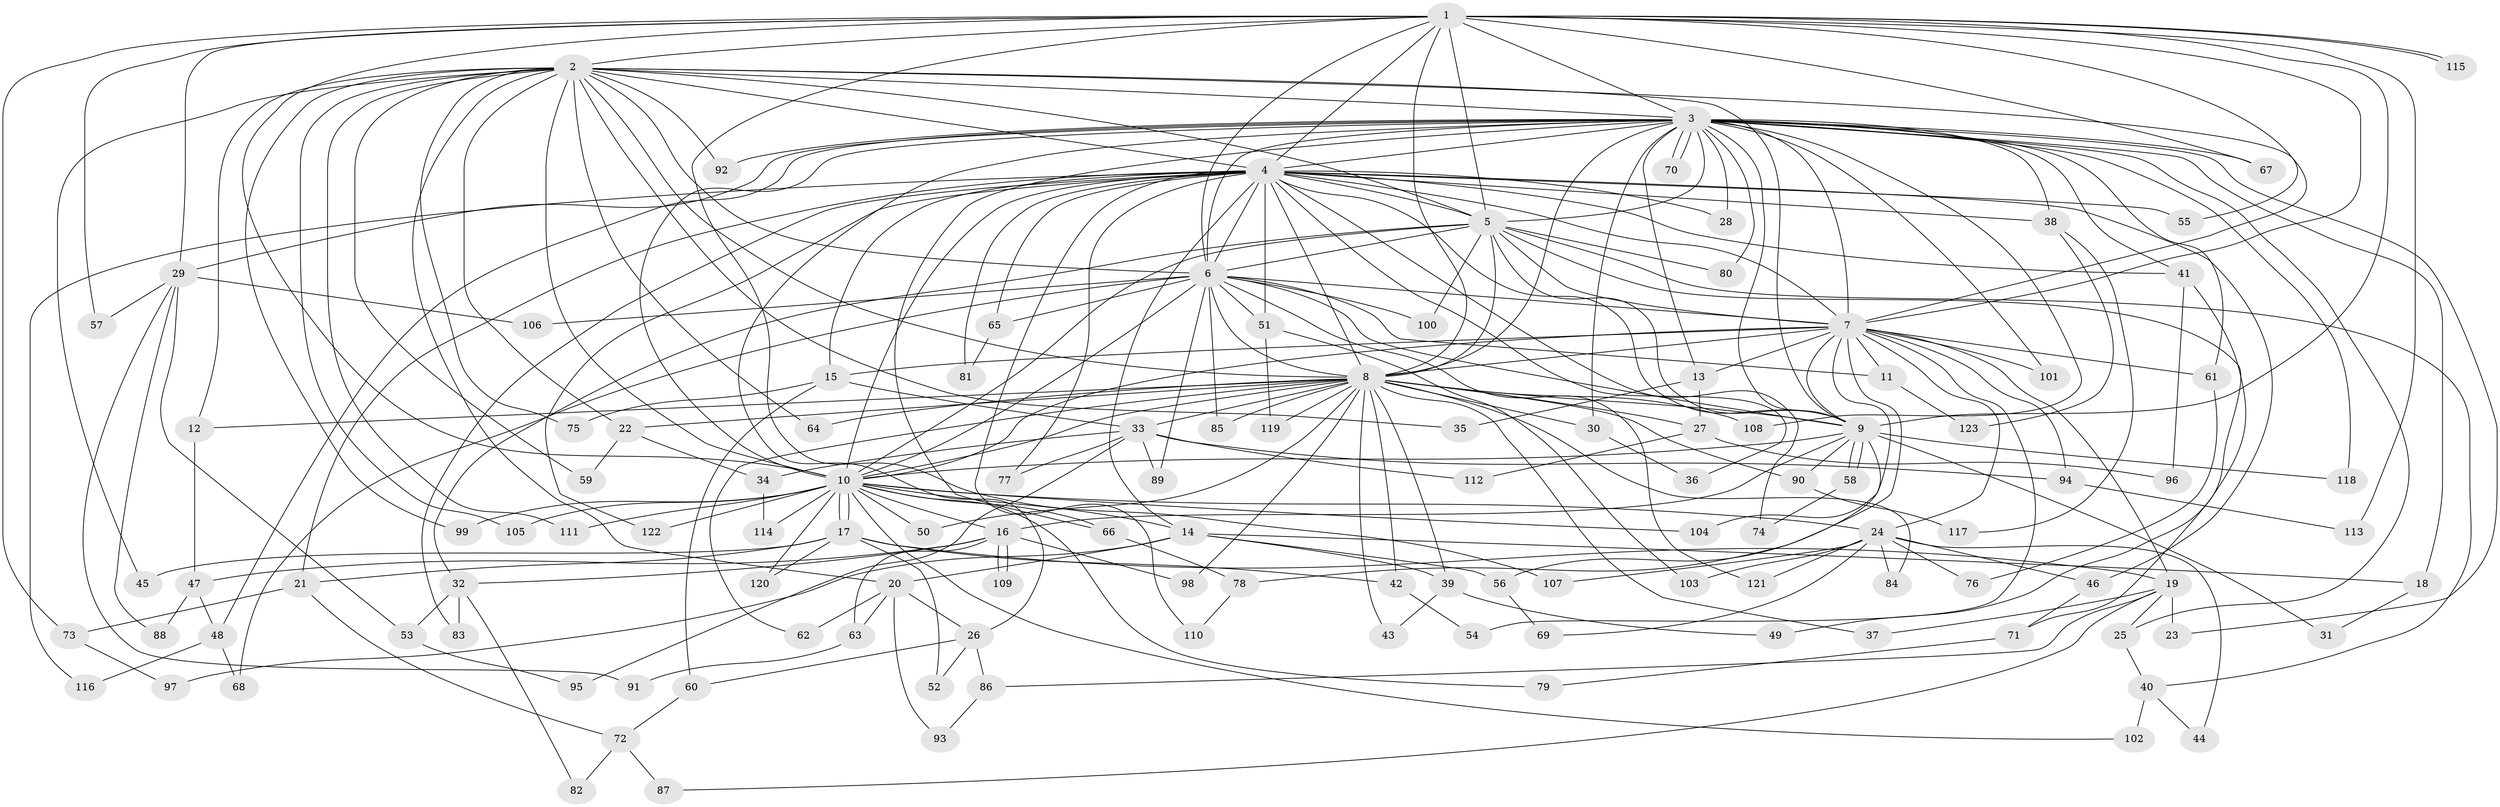 // Generated by graph-tools (version 1.1) at 2025/34/03/09/25 02:34:41]
// undirected, 123 vertices, 271 edges
graph export_dot {
graph [start="1"]
  node [color=gray90,style=filled];
  1;
  2;
  3;
  4;
  5;
  6;
  7;
  8;
  9;
  10;
  11;
  12;
  13;
  14;
  15;
  16;
  17;
  18;
  19;
  20;
  21;
  22;
  23;
  24;
  25;
  26;
  27;
  28;
  29;
  30;
  31;
  32;
  33;
  34;
  35;
  36;
  37;
  38;
  39;
  40;
  41;
  42;
  43;
  44;
  45;
  46;
  47;
  48;
  49;
  50;
  51;
  52;
  53;
  54;
  55;
  56;
  57;
  58;
  59;
  60;
  61;
  62;
  63;
  64;
  65;
  66;
  67;
  68;
  69;
  70;
  71;
  72;
  73;
  74;
  75;
  76;
  77;
  78;
  79;
  80;
  81;
  82;
  83;
  84;
  85;
  86;
  87;
  88;
  89;
  90;
  91;
  92;
  93;
  94;
  95;
  96;
  97;
  98;
  99;
  100;
  101;
  102;
  103;
  104;
  105;
  106;
  107;
  108;
  109;
  110;
  111;
  112;
  113;
  114;
  115;
  116;
  117;
  118;
  119;
  120;
  121;
  122;
  123;
  1 -- 2;
  1 -- 3;
  1 -- 4;
  1 -- 5;
  1 -- 6;
  1 -- 7;
  1 -- 8;
  1 -- 9;
  1 -- 10;
  1 -- 29;
  1 -- 55;
  1 -- 57;
  1 -- 67;
  1 -- 73;
  1 -- 107;
  1 -- 113;
  1 -- 115;
  1 -- 115;
  2 -- 3;
  2 -- 4;
  2 -- 5;
  2 -- 6;
  2 -- 7;
  2 -- 8;
  2 -- 9;
  2 -- 10;
  2 -- 12;
  2 -- 20;
  2 -- 22;
  2 -- 35;
  2 -- 45;
  2 -- 59;
  2 -- 64;
  2 -- 75;
  2 -- 92;
  2 -- 99;
  2 -- 105;
  2 -- 111;
  3 -- 4;
  3 -- 5;
  3 -- 6;
  3 -- 7;
  3 -- 8;
  3 -- 9;
  3 -- 10;
  3 -- 13;
  3 -- 18;
  3 -- 23;
  3 -- 25;
  3 -- 26;
  3 -- 28;
  3 -- 29;
  3 -- 30;
  3 -- 38;
  3 -- 41;
  3 -- 48;
  3 -- 61;
  3 -- 66;
  3 -- 67;
  3 -- 70;
  3 -- 70;
  3 -- 80;
  3 -- 92;
  3 -- 101;
  3 -- 108;
  3 -- 118;
  4 -- 5;
  4 -- 6;
  4 -- 7;
  4 -- 8;
  4 -- 9;
  4 -- 10;
  4 -- 14;
  4 -- 15;
  4 -- 21;
  4 -- 28;
  4 -- 36;
  4 -- 38;
  4 -- 41;
  4 -- 46;
  4 -- 51;
  4 -- 55;
  4 -- 65;
  4 -- 74;
  4 -- 77;
  4 -- 81;
  4 -- 83;
  4 -- 110;
  4 -- 116;
  4 -- 122;
  5 -- 6;
  5 -- 7;
  5 -- 8;
  5 -- 9;
  5 -- 10;
  5 -- 32;
  5 -- 40;
  5 -- 71;
  5 -- 80;
  5 -- 100;
  6 -- 7;
  6 -- 8;
  6 -- 9;
  6 -- 10;
  6 -- 11;
  6 -- 51;
  6 -- 65;
  6 -- 68;
  6 -- 85;
  6 -- 89;
  6 -- 100;
  6 -- 106;
  6 -- 121;
  7 -- 8;
  7 -- 9;
  7 -- 10;
  7 -- 11;
  7 -- 13;
  7 -- 15;
  7 -- 19;
  7 -- 24;
  7 -- 54;
  7 -- 61;
  7 -- 78;
  7 -- 94;
  7 -- 101;
  7 -- 104;
  8 -- 9;
  8 -- 10;
  8 -- 12;
  8 -- 22;
  8 -- 27;
  8 -- 30;
  8 -- 33;
  8 -- 37;
  8 -- 39;
  8 -- 42;
  8 -- 43;
  8 -- 50;
  8 -- 62;
  8 -- 64;
  8 -- 84;
  8 -- 85;
  8 -- 90;
  8 -- 98;
  8 -- 108;
  8 -- 119;
  9 -- 10;
  9 -- 16;
  9 -- 31;
  9 -- 56;
  9 -- 58;
  9 -- 58;
  9 -- 90;
  9 -- 118;
  10 -- 14;
  10 -- 16;
  10 -- 17;
  10 -- 17;
  10 -- 24;
  10 -- 50;
  10 -- 66;
  10 -- 79;
  10 -- 99;
  10 -- 102;
  10 -- 104;
  10 -- 105;
  10 -- 111;
  10 -- 114;
  10 -- 120;
  10 -- 122;
  11 -- 123;
  12 -- 47;
  13 -- 27;
  13 -- 35;
  14 -- 18;
  14 -- 20;
  14 -- 39;
  14 -- 56;
  14 -- 97;
  15 -- 33;
  15 -- 60;
  15 -- 75;
  16 -- 32;
  16 -- 47;
  16 -- 63;
  16 -- 98;
  16 -- 109;
  16 -- 109;
  17 -- 19;
  17 -- 21;
  17 -- 42;
  17 -- 45;
  17 -- 52;
  17 -- 120;
  18 -- 31;
  19 -- 23;
  19 -- 25;
  19 -- 37;
  19 -- 86;
  19 -- 87;
  20 -- 26;
  20 -- 62;
  20 -- 63;
  20 -- 93;
  21 -- 72;
  21 -- 73;
  22 -- 34;
  22 -- 59;
  24 -- 44;
  24 -- 46;
  24 -- 69;
  24 -- 76;
  24 -- 84;
  24 -- 103;
  24 -- 107;
  24 -- 121;
  25 -- 40;
  26 -- 52;
  26 -- 60;
  26 -- 86;
  27 -- 96;
  27 -- 112;
  29 -- 53;
  29 -- 57;
  29 -- 88;
  29 -- 91;
  29 -- 106;
  30 -- 36;
  32 -- 53;
  32 -- 82;
  32 -- 83;
  33 -- 34;
  33 -- 77;
  33 -- 89;
  33 -- 94;
  33 -- 95;
  33 -- 112;
  34 -- 114;
  38 -- 117;
  38 -- 123;
  39 -- 43;
  39 -- 49;
  40 -- 44;
  40 -- 102;
  41 -- 49;
  41 -- 96;
  42 -- 54;
  46 -- 71;
  47 -- 48;
  47 -- 88;
  48 -- 68;
  48 -- 116;
  51 -- 103;
  51 -- 119;
  53 -- 95;
  56 -- 69;
  58 -- 74;
  60 -- 72;
  61 -- 76;
  63 -- 91;
  65 -- 81;
  66 -- 78;
  71 -- 79;
  72 -- 82;
  72 -- 87;
  73 -- 97;
  78 -- 110;
  86 -- 93;
  90 -- 117;
  94 -- 113;
}

